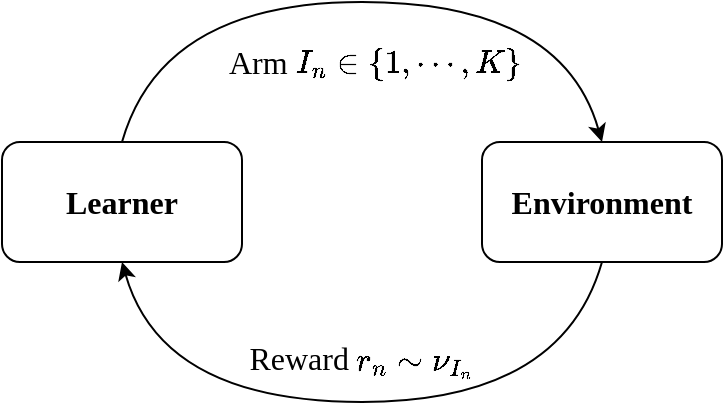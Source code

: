 <mxfile version="14.7.3" type="device"><diagram id="pwZIkIOMaar-sdTU1uKu" name="Page-1"><mxGraphModel dx="786" dy="489" grid="1" gridSize="10" guides="1" tooltips="1" connect="1" arrows="1" fold="1" page="1" pageScale="1" pageWidth="850" pageHeight="1100" background="none" math="1" shadow="0"><root><mxCell id="0"/><mxCell id="1" parent="0"/><mxCell id="eZPJR4pk5N7cvxkXhmVZ-1" value="&lt;b&gt;&lt;font face=&quot;Times New Roman&quot; style=&quot;font-size: 16px&quot;&gt;Learner&lt;/font&gt;&lt;/b&gt;" style="rounded=1;whiteSpace=wrap;html=1;" parent="1" vertex="1"><mxGeometry x="160" y="230" width="120" height="60" as="geometry"/></mxCell><mxCell id="eZPJR4pk5N7cvxkXhmVZ-2" value="&lt;b&gt;&lt;font face=&quot;Times New Roman&quot; style=&quot;font-size: 16px&quot;&gt;Environment&lt;/font&gt;&lt;/b&gt;" style="rounded=1;whiteSpace=wrap;html=1;" parent="1" vertex="1"><mxGeometry x="400" y="230" width="120" height="60" as="geometry"/></mxCell><mxCell id="eZPJR4pk5N7cvxkXhmVZ-4" value="" style="curved=1;endArrow=classic;html=1;exitX=0.5;exitY=0;exitDx=0;exitDy=0;entryX=0.5;entryY=0;entryDx=0;entryDy=0;" parent="1" source="eZPJR4pk5N7cvxkXhmVZ-1" target="eZPJR4pk5N7cvxkXhmVZ-2" edge="1"><mxGeometry width="50" height="50" relative="1" as="geometry"><mxPoint x="380" y="280" as="sourcePoint"/><mxPoint x="430" y="230" as="targetPoint"/><Array as="points"><mxPoint x="240" y="160"/><mxPoint x="440" y="160"/></Array></mxGeometry></mxCell><mxCell id="eZPJR4pk5N7cvxkXhmVZ-5" value="" style="curved=1;endArrow=classic;html=1;entryX=0.5;entryY=1;entryDx=0;entryDy=0;exitX=0.5;exitY=1;exitDx=0;exitDy=0;" parent="1" source="eZPJR4pk5N7cvxkXhmVZ-2" target="eZPJR4pk5N7cvxkXhmVZ-1" edge="1"><mxGeometry width="50" height="50" relative="1" as="geometry"><mxPoint x="460" y="310" as="sourcePoint"/><mxPoint x="200" y="310" as="targetPoint"/><Array as="points"><mxPoint x="440" y="360"/><mxPoint x="240" y="360"/></Array></mxGeometry></mxCell><mxCell id="eZPJR4pk5N7cvxkXhmVZ-6" value="&lt;font face=&quot;Times New Roman&quot;&gt;Arm \(I_n \in \{1,\cdots,K\}\)&lt;/font&gt;" style="text;html=1;strokeColor=none;fillColor=none;align=center;verticalAlign=middle;whiteSpace=wrap;rounded=0;fontSize=16;" parent="1" vertex="1"><mxGeometry x="260" y="180" width="172.5" height="20" as="geometry"/></mxCell><mxCell id="eZPJR4pk5N7cvxkXhmVZ-7" value="&lt;font face=&quot;Times New Roman&quot; style=&quot;font-size: 16px&quot;&gt;Reward \(r_n \sim \nu_{I_n}\)&lt;/font&gt;&lt;font face=&quot;Times New Roman&quot; style=&quot;font-size: 16px&quot;&gt;&lt;sub&gt;&lt;br&gt;&lt;/sub&gt;&lt;/font&gt;" style="text;html=1;strokeColor=none;fillColor=none;align=center;verticalAlign=middle;whiteSpace=wrap;rounded=0;fontSize=16;" parent="1" vertex="1"><mxGeometry x="270" y="330" width="140" height="20" as="geometry"/></mxCell></root></mxGraphModel></diagram></mxfile>